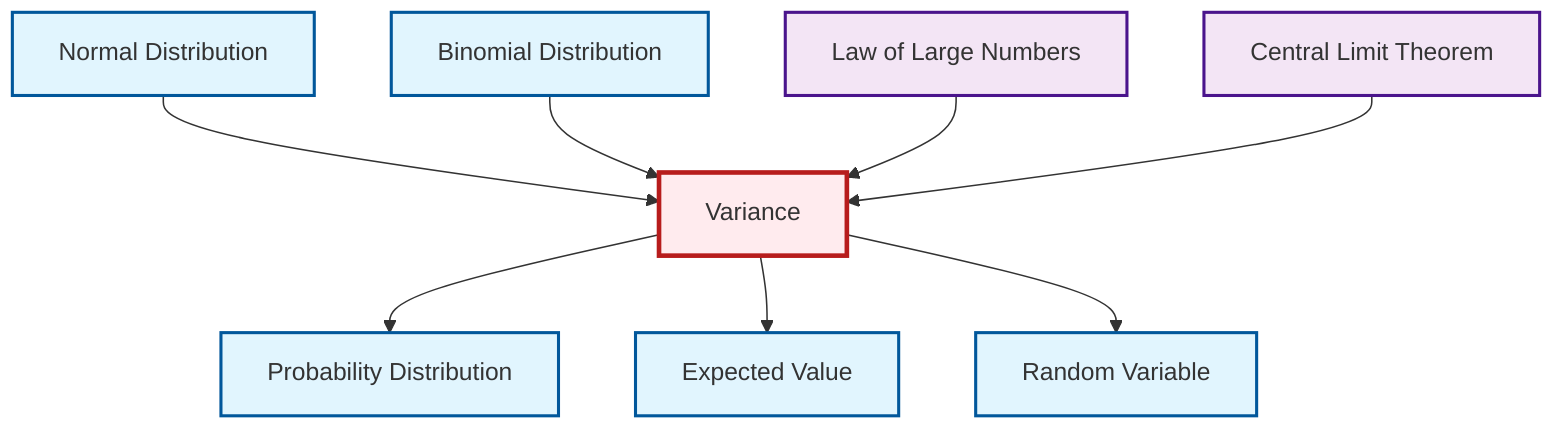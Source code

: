 graph TD
    classDef definition fill:#e1f5fe,stroke:#01579b,stroke-width:2px
    classDef theorem fill:#f3e5f5,stroke:#4a148c,stroke-width:2px
    classDef axiom fill:#fff3e0,stroke:#e65100,stroke-width:2px
    classDef example fill:#e8f5e9,stroke:#1b5e20,stroke-width:2px
    classDef current fill:#ffebee,stroke:#b71c1c,stroke-width:3px
    def-expectation["Expected Value"]:::definition
    def-binomial-distribution["Binomial Distribution"]:::definition
    def-variance["Variance"]:::definition
    thm-law-of-large-numbers["Law of Large Numbers"]:::theorem
    def-probability-distribution["Probability Distribution"]:::definition
    def-normal-distribution["Normal Distribution"]:::definition
    thm-central-limit["Central Limit Theorem"]:::theorem
    def-random-variable["Random Variable"]:::definition
    def-variance --> def-probability-distribution
    def-variance --> def-expectation
    def-normal-distribution --> def-variance
    def-binomial-distribution --> def-variance
    def-variance --> def-random-variable
    thm-law-of-large-numbers --> def-variance
    thm-central-limit --> def-variance
    class def-variance current